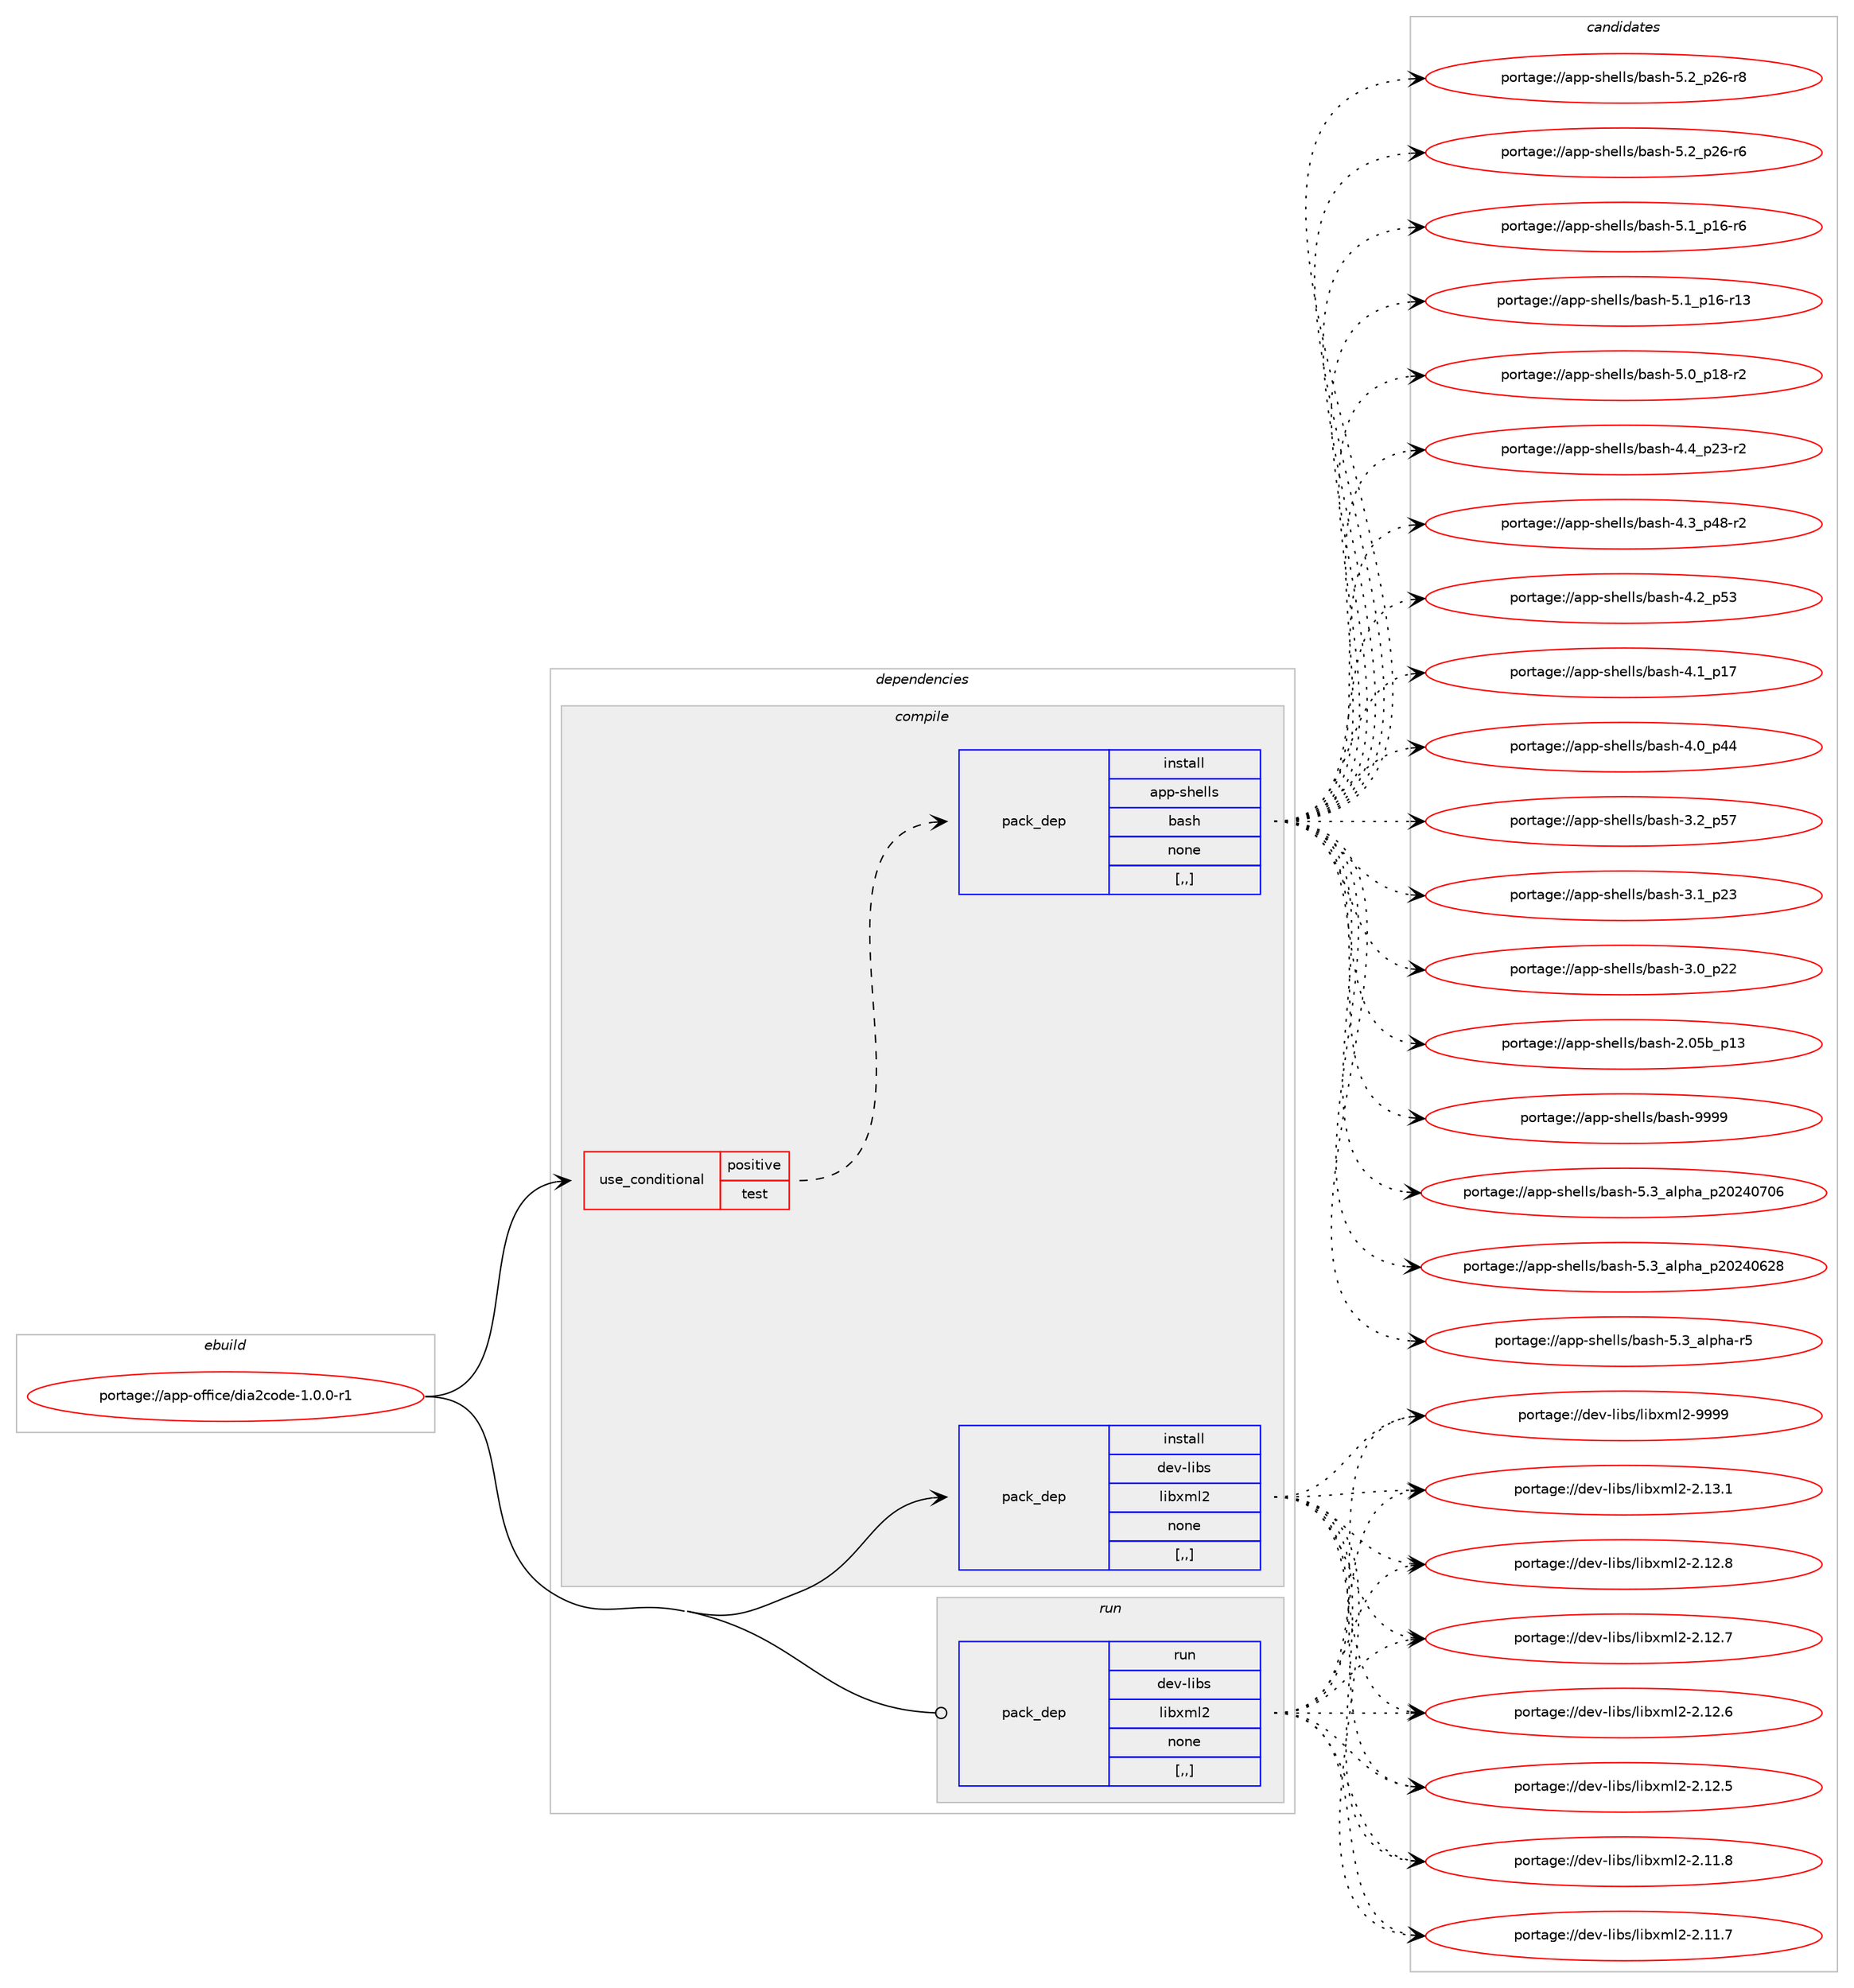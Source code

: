 digraph prolog {

# *************
# Graph options
# *************

newrank=true;
concentrate=true;
compound=true;
graph [rankdir=LR,fontname=Helvetica,fontsize=10,ranksep=1.5];#, ranksep=2.5, nodesep=0.2];
edge  [arrowhead=vee];
node  [fontname=Helvetica,fontsize=10];

# **********
# The ebuild
# **********

subgraph cluster_leftcol {
color=gray;
rank=same;
label=<<i>ebuild</i>>;
id [label="portage://app-office/dia2code-1.0.0-r1", color=red, width=4, href="../app-office/dia2code-1.0.0-r1.svg"];
}

# ****************
# The dependencies
# ****************

subgraph cluster_midcol {
color=gray;
label=<<i>dependencies</i>>;
subgraph cluster_compile {
fillcolor="#eeeeee";
style=filled;
label=<<i>compile</i>>;
subgraph cond12971 {
dependency45069 [label=<<TABLE BORDER="0" CELLBORDER="1" CELLSPACING="0" CELLPADDING="4"><TR><TD ROWSPAN="3" CELLPADDING="10">use_conditional</TD></TR><TR><TD>positive</TD></TR><TR><TD>test</TD></TR></TABLE>>, shape=none, color=red];
subgraph pack31696 {
dependency45070 [label=<<TABLE BORDER="0" CELLBORDER="1" CELLSPACING="0" CELLPADDING="4" WIDTH="220"><TR><TD ROWSPAN="6" CELLPADDING="30">pack_dep</TD></TR><TR><TD WIDTH="110">install</TD></TR><TR><TD>app-shells</TD></TR><TR><TD>bash</TD></TR><TR><TD>none</TD></TR><TR><TD>[,,]</TD></TR></TABLE>>, shape=none, color=blue];
}
dependency45069:e -> dependency45070:w [weight=20,style="dashed",arrowhead="vee"];
}
id:e -> dependency45069:w [weight=20,style="solid",arrowhead="vee"];
subgraph pack31697 {
dependency45071 [label=<<TABLE BORDER="0" CELLBORDER="1" CELLSPACING="0" CELLPADDING="4" WIDTH="220"><TR><TD ROWSPAN="6" CELLPADDING="30">pack_dep</TD></TR><TR><TD WIDTH="110">install</TD></TR><TR><TD>dev-libs</TD></TR><TR><TD>libxml2</TD></TR><TR><TD>none</TD></TR><TR><TD>[,,]</TD></TR></TABLE>>, shape=none, color=blue];
}
id:e -> dependency45071:w [weight=20,style="solid",arrowhead="vee"];
}
subgraph cluster_compileandrun {
fillcolor="#eeeeee";
style=filled;
label=<<i>compile and run</i>>;
}
subgraph cluster_run {
fillcolor="#eeeeee";
style=filled;
label=<<i>run</i>>;
subgraph pack31698 {
dependency45072 [label=<<TABLE BORDER="0" CELLBORDER="1" CELLSPACING="0" CELLPADDING="4" WIDTH="220"><TR><TD ROWSPAN="6" CELLPADDING="30">pack_dep</TD></TR><TR><TD WIDTH="110">run</TD></TR><TR><TD>dev-libs</TD></TR><TR><TD>libxml2</TD></TR><TR><TD>none</TD></TR><TR><TD>[,,]</TD></TR></TABLE>>, shape=none, color=blue];
}
id:e -> dependency45072:w [weight=20,style="solid",arrowhead="odot"];
}
}

# **************
# The candidates
# **************

subgraph cluster_choices {
rank=same;
color=gray;
label=<<i>candidates</i>>;

subgraph choice31696 {
color=black;
nodesep=1;
choice97112112451151041011081081154798971151044557575757 [label="portage://app-shells/bash-9999", color=red, width=4,href="../app-shells/bash-9999.svg"];
choice971121124511510410110810811547989711510445534651959710811210497951125048505248554854 [label="portage://app-shells/bash-5.3_alpha_p20240706", color=red, width=4,href="../app-shells/bash-5.3_alpha_p20240706.svg"];
choice971121124511510410110810811547989711510445534651959710811210497951125048505248545056 [label="portage://app-shells/bash-5.3_alpha_p20240628", color=red, width=4,href="../app-shells/bash-5.3_alpha_p20240628.svg"];
choice9711211245115104101108108115479897115104455346519597108112104974511453 [label="portage://app-shells/bash-5.3_alpha-r5", color=red, width=4,href="../app-shells/bash-5.3_alpha-r5.svg"];
choice9711211245115104101108108115479897115104455346509511250544511456 [label="portage://app-shells/bash-5.2_p26-r8", color=red, width=4,href="../app-shells/bash-5.2_p26-r8.svg"];
choice9711211245115104101108108115479897115104455346509511250544511454 [label="portage://app-shells/bash-5.2_p26-r6", color=red, width=4,href="../app-shells/bash-5.2_p26-r6.svg"];
choice9711211245115104101108108115479897115104455346499511249544511454 [label="portage://app-shells/bash-5.1_p16-r6", color=red, width=4,href="../app-shells/bash-5.1_p16-r6.svg"];
choice971121124511510410110810811547989711510445534649951124954451144951 [label="portage://app-shells/bash-5.1_p16-r13", color=red, width=4,href="../app-shells/bash-5.1_p16-r13.svg"];
choice9711211245115104101108108115479897115104455346489511249564511450 [label="portage://app-shells/bash-5.0_p18-r2", color=red, width=4,href="../app-shells/bash-5.0_p18-r2.svg"];
choice9711211245115104101108108115479897115104455246529511250514511450 [label="portage://app-shells/bash-4.4_p23-r2", color=red, width=4,href="../app-shells/bash-4.4_p23-r2.svg"];
choice9711211245115104101108108115479897115104455246519511252564511450 [label="portage://app-shells/bash-4.3_p48-r2", color=red, width=4,href="../app-shells/bash-4.3_p48-r2.svg"];
choice971121124511510410110810811547989711510445524650951125351 [label="portage://app-shells/bash-4.2_p53", color=red, width=4,href="../app-shells/bash-4.2_p53.svg"];
choice971121124511510410110810811547989711510445524649951124955 [label="portage://app-shells/bash-4.1_p17", color=red, width=4,href="../app-shells/bash-4.1_p17.svg"];
choice971121124511510410110810811547989711510445524648951125252 [label="portage://app-shells/bash-4.0_p44", color=red, width=4,href="../app-shells/bash-4.0_p44.svg"];
choice971121124511510410110810811547989711510445514650951125355 [label="portage://app-shells/bash-3.2_p57", color=red, width=4,href="../app-shells/bash-3.2_p57.svg"];
choice971121124511510410110810811547989711510445514649951125051 [label="portage://app-shells/bash-3.1_p23", color=red, width=4,href="../app-shells/bash-3.1_p23.svg"];
choice971121124511510410110810811547989711510445514648951125050 [label="portage://app-shells/bash-3.0_p22", color=red, width=4,href="../app-shells/bash-3.0_p22.svg"];
choice9711211245115104101108108115479897115104455046485398951124951 [label="portage://app-shells/bash-2.05b_p13", color=red, width=4,href="../app-shells/bash-2.05b_p13.svg"];
dependency45070:e -> choice97112112451151041011081081154798971151044557575757:w [style=dotted,weight="100"];
dependency45070:e -> choice971121124511510410110810811547989711510445534651959710811210497951125048505248554854:w [style=dotted,weight="100"];
dependency45070:e -> choice971121124511510410110810811547989711510445534651959710811210497951125048505248545056:w [style=dotted,weight="100"];
dependency45070:e -> choice9711211245115104101108108115479897115104455346519597108112104974511453:w [style=dotted,weight="100"];
dependency45070:e -> choice9711211245115104101108108115479897115104455346509511250544511456:w [style=dotted,weight="100"];
dependency45070:e -> choice9711211245115104101108108115479897115104455346509511250544511454:w [style=dotted,weight="100"];
dependency45070:e -> choice9711211245115104101108108115479897115104455346499511249544511454:w [style=dotted,weight="100"];
dependency45070:e -> choice971121124511510410110810811547989711510445534649951124954451144951:w [style=dotted,weight="100"];
dependency45070:e -> choice9711211245115104101108108115479897115104455346489511249564511450:w [style=dotted,weight="100"];
dependency45070:e -> choice9711211245115104101108108115479897115104455246529511250514511450:w [style=dotted,weight="100"];
dependency45070:e -> choice9711211245115104101108108115479897115104455246519511252564511450:w [style=dotted,weight="100"];
dependency45070:e -> choice971121124511510410110810811547989711510445524650951125351:w [style=dotted,weight="100"];
dependency45070:e -> choice971121124511510410110810811547989711510445524649951124955:w [style=dotted,weight="100"];
dependency45070:e -> choice971121124511510410110810811547989711510445524648951125252:w [style=dotted,weight="100"];
dependency45070:e -> choice971121124511510410110810811547989711510445514650951125355:w [style=dotted,weight="100"];
dependency45070:e -> choice971121124511510410110810811547989711510445514649951125051:w [style=dotted,weight="100"];
dependency45070:e -> choice971121124511510410110810811547989711510445514648951125050:w [style=dotted,weight="100"];
dependency45070:e -> choice9711211245115104101108108115479897115104455046485398951124951:w [style=dotted,weight="100"];
}
subgraph choice31697 {
color=black;
nodesep=1;
choice10010111845108105981154710810598120109108504557575757 [label="portage://dev-libs/libxml2-9999", color=red, width=4,href="../dev-libs/libxml2-9999.svg"];
choice100101118451081059811547108105981201091085045504649514649 [label="portage://dev-libs/libxml2-2.13.1", color=red, width=4,href="../dev-libs/libxml2-2.13.1.svg"];
choice100101118451081059811547108105981201091085045504649504656 [label="portage://dev-libs/libxml2-2.12.8", color=red, width=4,href="../dev-libs/libxml2-2.12.8.svg"];
choice100101118451081059811547108105981201091085045504649504655 [label="portage://dev-libs/libxml2-2.12.7", color=red, width=4,href="../dev-libs/libxml2-2.12.7.svg"];
choice100101118451081059811547108105981201091085045504649504654 [label="portage://dev-libs/libxml2-2.12.6", color=red, width=4,href="../dev-libs/libxml2-2.12.6.svg"];
choice100101118451081059811547108105981201091085045504649504653 [label="portage://dev-libs/libxml2-2.12.5", color=red, width=4,href="../dev-libs/libxml2-2.12.5.svg"];
choice100101118451081059811547108105981201091085045504649494656 [label="portage://dev-libs/libxml2-2.11.8", color=red, width=4,href="../dev-libs/libxml2-2.11.8.svg"];
choice100101118451081059811547108105981201091085045504649494655 [label="portage://dev-libs/libxml2-2.11.7", color=red, width=4,href="../dev-libs/libxml2-2.11.7.svg"];
dependency45071:e -> choice10010111845108105981154710810598120109108504557575757:w [style=dotted,weight="100"];
dependency45071:e -> choice100101118451081059811547108105981201091085045504649514649:w [style=dotted,weight="100"];
dependency45071:e -> choice100101118451081059811547108105981201091085045504649504656:w [style=dotted,weight="100"];
dependency45071:e -> choice100101118451081059811547108105981201091085045504649504655:w [style=dotted,weight="100"];
dependency45071:e -> choice100101118451081059811547108105981201091085045504649504654:w [style=dotted,weight="100"];
dependency45071:e -> choice100101118451081059811547108105981201091085045504649504653:w [style=dotted,weight="100"];
dependency45071:e -> choice100101118451081059811547108105981201091085045504649494656:w [style=dotted,weight="100"];
dependency45071:e -> choice100101118451081059811547108105981201091085045504649494655:w [style=dotted,weight="100"];
}
subgraph choice31698 {
color=black;
nodesep=1;
choice10010111845108105981154710810598120109108504557575757 [label="portage://dev-libs/libxml2-9999", color=red, width=4,href="../dev-libs/libxml2-9999.svg"];
choice100101118451081059811547108105981201091085045504649514649 [label="portage://dev-libs/libxml2-2.13.1", color=red, width=4,href="../dev-libs/libxml2-2.13.1.svg"];
choice100101118451081059811547108105981201091085045504649504656 [label="portage://dev-libs/libxml2-2.12.8", color=red, width=4,href="../dev-libs/libxml2-2.12.8.svg"];
choice100101118451081059811547108105981201091085045504649504655 [label="portage://dev-libs/libxml2-2.12.7", color=red, width=4,href="../dev-libs/libxml2-2.12.7.svg"];
choice100101118451081059811547108105981201091085045504649504654 [label="portage://dev-libs/libxml2-2.12.6", color=red, width=4,href="../dev-libs/libxml2-2.12.6.svg"];
choice100101118451081059811547108105981201091085045504649504653 [label="portage://dev-libs/libxml2-2.12.5", color=red, width=4,href="../dev-libs/libxml2-2.12.5.svg"];
choice100101118451081059811547108105981201091085045504649494656 [label="portage://dev-libs/libxml2-2.11.8", color=red, width=4,href="../dev-libs/libxml2-2.11.8.svg"];
choice100101118451081059811547108105981201091085045504649494655 [label="portage://dev-libs/libxml2-2.11.7", color=red, width=4,href="../dev-libs/libxml2-2.11.7.svg"];
dependency45072:e -> choice10010111845108105981154710810598120109108504557575757:w [style=dotted,weight="100"];
dependency45072:e -> choice100101118451081059811547108105981201091085045504649514649:w [style=dotted,weight="100"];
dependency45072:e -> choice100101118451081059811547108105981201091085045504649504656:w [style=dotted,weight="100"];
dependency45072:e -> choice100101118451081059811547108105981201091085045504649504655:w [style=dotted,weight="100"];
dependency45072:e -> choice100101118451081059811547108105981201091085045504649504654:w [style=dotted,weight="100"];
dependency45072:e -> choice100101118451081059811547108105981201091085045504649504653:w [style=dotted,weight="100"];
dependency45072:e -> choice100101118451081059811547108105981201091085045504649494656:w [style=dotted,weight="100"];
dependency45072:e -> choice100101118451081059811547108105981201091085045504649494655:w [style=dotted,weight="100"];
}
}

}
